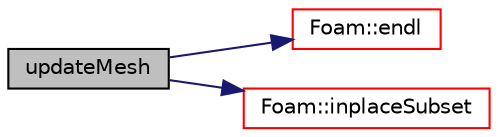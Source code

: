 digraph "updateMesh"
{
  bgcolor="transparent";
  edge [fontname="Helvetica",fontsize="10",labelfontname="Helvetica",labelfontsize="10"];
  node [fontname="Helvetica",fontsize="10",shape=record];
  rankdir="LR";
  Node74 [label="updateMesh",height=0.2,width=0.4,color="black", fillcolor="grey75", style="filled", fontcolor="black"];
  Node74 -> Node75 [color="midnightblue",fontsize="10",style="solid",fontname="Helvetica"];
  Node75 [label="Foam::endl",height=0.2,width=0.4,color="red",URL="$a21851.html#a2db8fe02a0d3909e9351bb4275b23ce4",tooltip="Add newline and flush stream. "];
  Node74 -> Node77 [color="midnightblue",fontsize="10",style="solid",fontname="Helvetica"];
  Node77 [label="Foam::inplaceSubset",height=0.2,width=0.4,color="red",URL="$a21851.html#a42646732972db3a8e8af557f0d311f8c",tooltip="Inplace extract elements of List when select is a certain value. "];
}
